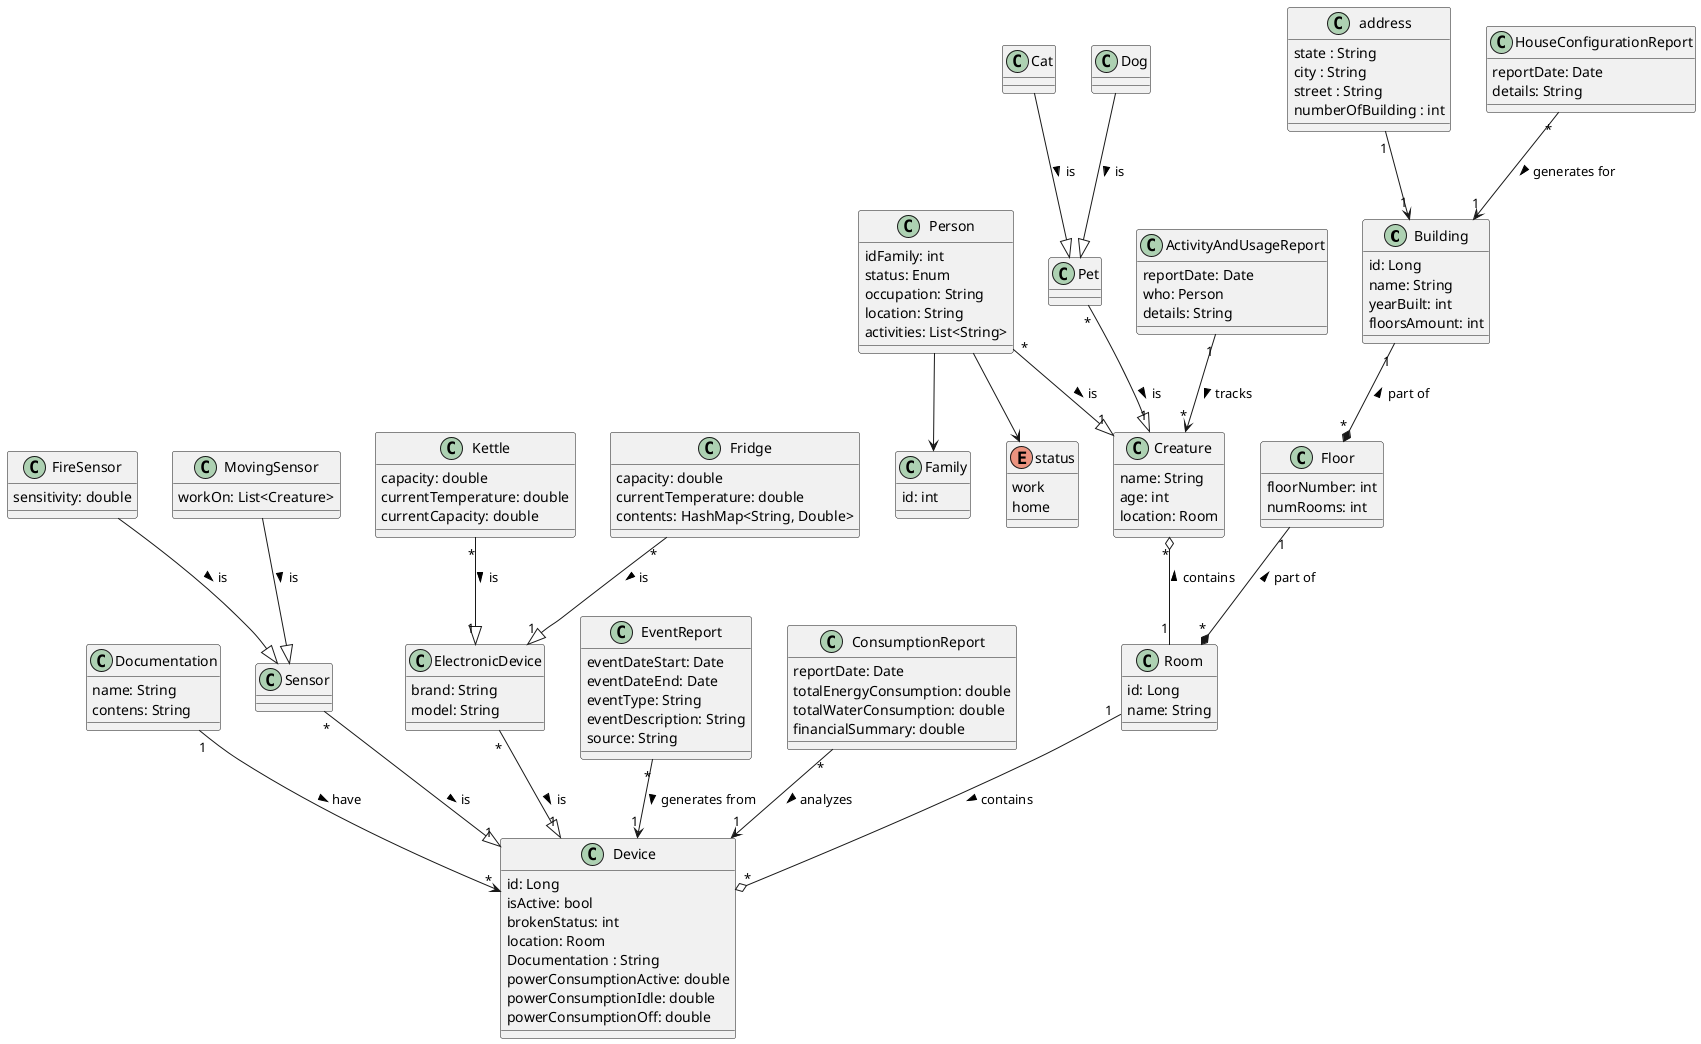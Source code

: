 @startuml
class "Building" as bl {
    id: Long
    name: String
    yearBuilt: int
    floorsAmount: int
}

class address{
    state : String
    city : String
    street : String
    numberOfBuilding : int

}
address "1" --> "1" bl

class "Floor" as fl {
    floorNumber: int
    numRooms: int
}

class "Room" as ro {
    id: Long
    name: String
}

class "Documentation" {
    name: String
    contens: String
}

class "Device" as de {
    id: Long
    isActive: bool
    brokenStatus: int
    location: Room
    Documentation : String
    powerConsumptionActive: double
    powerConsumptionIdle: double
    powerConsumptionOff: double
}

class "Sensor" as se {

}

class "FireSensor" as fise {
    sensitivity: double
}

class "MovingSensor" as mose {
    workOn: List<Creature>
}
class "ElectronicDevice" as elde {
    brand: String
    model: String
}

class "Kettle" as ket {
    capacity: double
    currentTemperature: double
    currentCapacity: double
}

class "Fridge" as frid {
    capacity: double
    currentTemperature: double
    contents: HashMap<String, Double>
}

class "Creature" as cret {
    name: String
    age: int
    location: Room
}

class "Person" as pers {
    idFamily: int
    status: Enum
    occupation: String
    location: String
    activities: List<String>
}

class Family {
    id: int
}
pers --> Family

Enum status {
    work
    home
}

class "Pet" as pet{
}

class "Cat" as cat {
}

class "Dog" as dog {
}

class "HouseConfigurationReport" {
    reportDate: Date
    details: String
}

class "EventReport" {
    eventDateStart: Date
    eventDateEnd: Date
    eventType: String
    eventDescription: String
    source: String
}
class "ActivityAndUsageReport" {
    reportDate: Date
    who: Person
    details: String
}

class "ConsumptionReport" {
    reportDate: Date
    totalEnergyConsumption: double
    totalWaterConsumption: double
    financialSummary: double
}

HouseConfigurationReport "*" --> "1" bl : generates for >
EventReport "*" --> "1" de : generates from >
ActivityAndUsageReport "1" --> "*" cret : tracks >
ConsumptionReport "*" --> "1" de : analyzes >

cret "*" o-- "1" ro : contains <

pers "*" --|> "1" cret : is >
pers --> status
pet "*" --|> "1" cret : is >

cat  --|> pet : is >
dog --|> pet : is >

bl "1" --* "*" fl : part of <

fl "1" --* "*" ro : part of <

ro "1" --o "*" de : contains >
Documentation "1" --> "*" de : have >

elde "*" --|> "1" de : is >
ket "*" --|> "1" elde : is >
frid "*" --|> "1" elde : is >

se "*" --|> "1" de : is >
fise --|> se : is >
mose --|> se : is >
@enduml